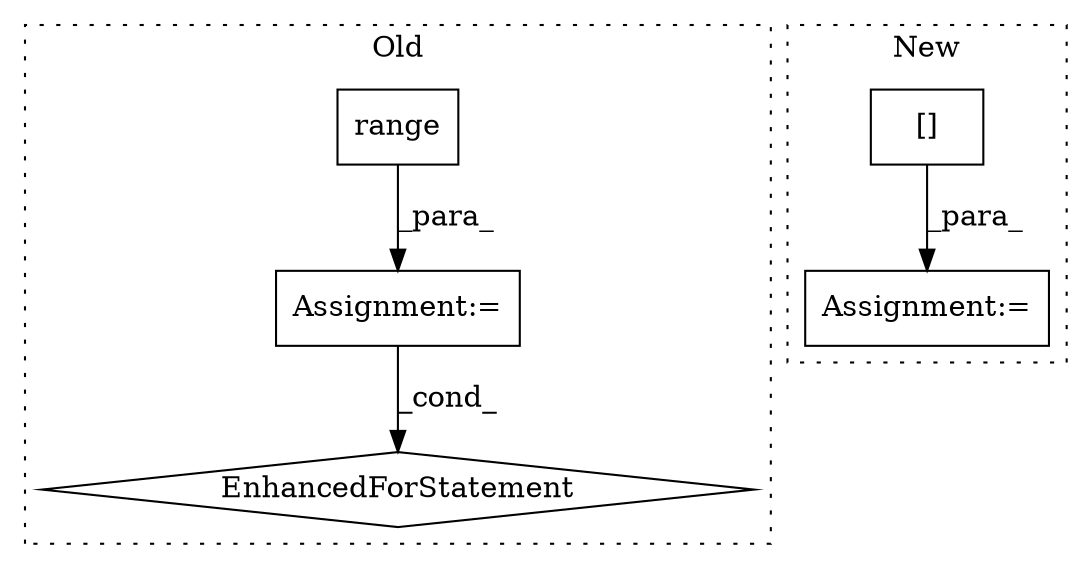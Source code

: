 digraph G {
subgraph cluster0 {
1 [label="range" a="32" s="842,863" l="6,1" shape="box"];
3 [label="Assignment:=" a="7" s="781,864" l="53,2" shape="box"];
4 [label="EnhancedForStatement" a="70" s="781,864" l="53,2" shape="diamond"];
label = "Old";
style="dotted";
}
subgraph cluster1 {
2 [label="[]" a="2" s="856,887" l="13,1" shape="box"];
5 [label="Assignment:=" a="7" s="792,888" l="53,2" shape="box"];
label = "New";
style="dotted";
}
1 -> 3 [label="_para_"];
2 -> 5 [label="_para_"];
3 -> 4 [label="_cond_"];
}